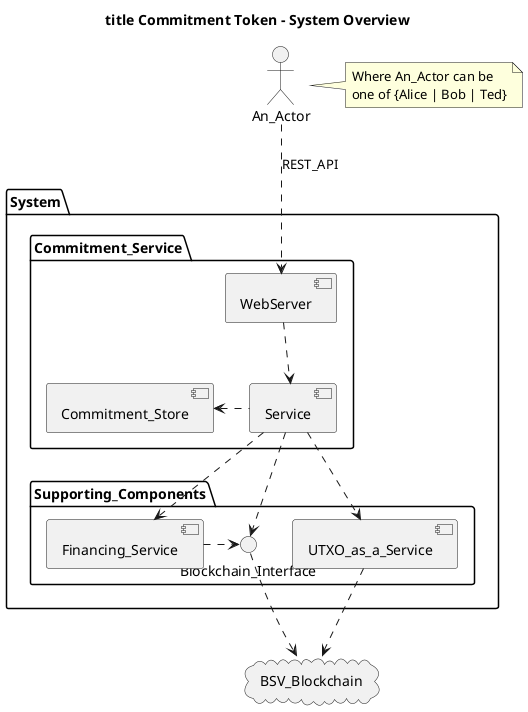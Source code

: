 @startuml
title title Commitment Token - System Overview

actor An_Actor as A
note right
Where An_Actor can be 
one of {Alice | Bob | Ted}
end note

package "System" {

    package "Commitment_Service" {
        Component WebServer
        Component Service
        Component Commitment_Store
    }

    package "Supporting_Components" {
        Interface Blockchain_Interface
        Component Financing_Service
        Component UTXO_as_a_Service as Uaas
    }

}


cloud BSV_Blockchain as Blockchain

Blockchain_Interface .down.> Blockchain

A ..> WebServer: REST_API
WebServer ..> Service

Service .left.> Commitment_Store
Service .down.> Financing_Service

Financing_Service .right.> Blockchain_Interface
Service .down.> Blockchain_Interface

Service ..> Uaas
Uaas ..> Blockchain

@enduml